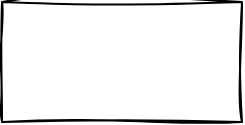 <mxfile>
    <diagram id="ifqLC-KQ90yt7C0HHc-O" name="Page-1">
        <mxGraphModel dx="566" dy="316" grid="1" gridSize="10" guides="1" tooltips="1" connect="1" arrows="1" fold="1" page="1" pageScale="1" pageWidth="1100" pageHeight="850" math="0" shadow="0">
            <root>
                <mxCell id="0"/>
                <mxCell id="1" parent="0"/>
                <mxCell id="2" value="" style="rounded=0;whiteSpace=wrap;html=1;sketch=1;hachureGap=4;jiggle=2;curveFitting=1;fontFamily=Architects Daughter;fontSource=https%3A%2F%2Ffonts.googleapis.com%2Fcss%3Ffamily%3DArchitects%2BDaughter;fontSize=20;" vertex="1" parent="1">
                    <mxGeometry x="190" y="110" width="120" height="60" as="geometry"/>
                </mxCell>
            </root>
        </mxGraphModel>
    </diagram>
</mxfile>
